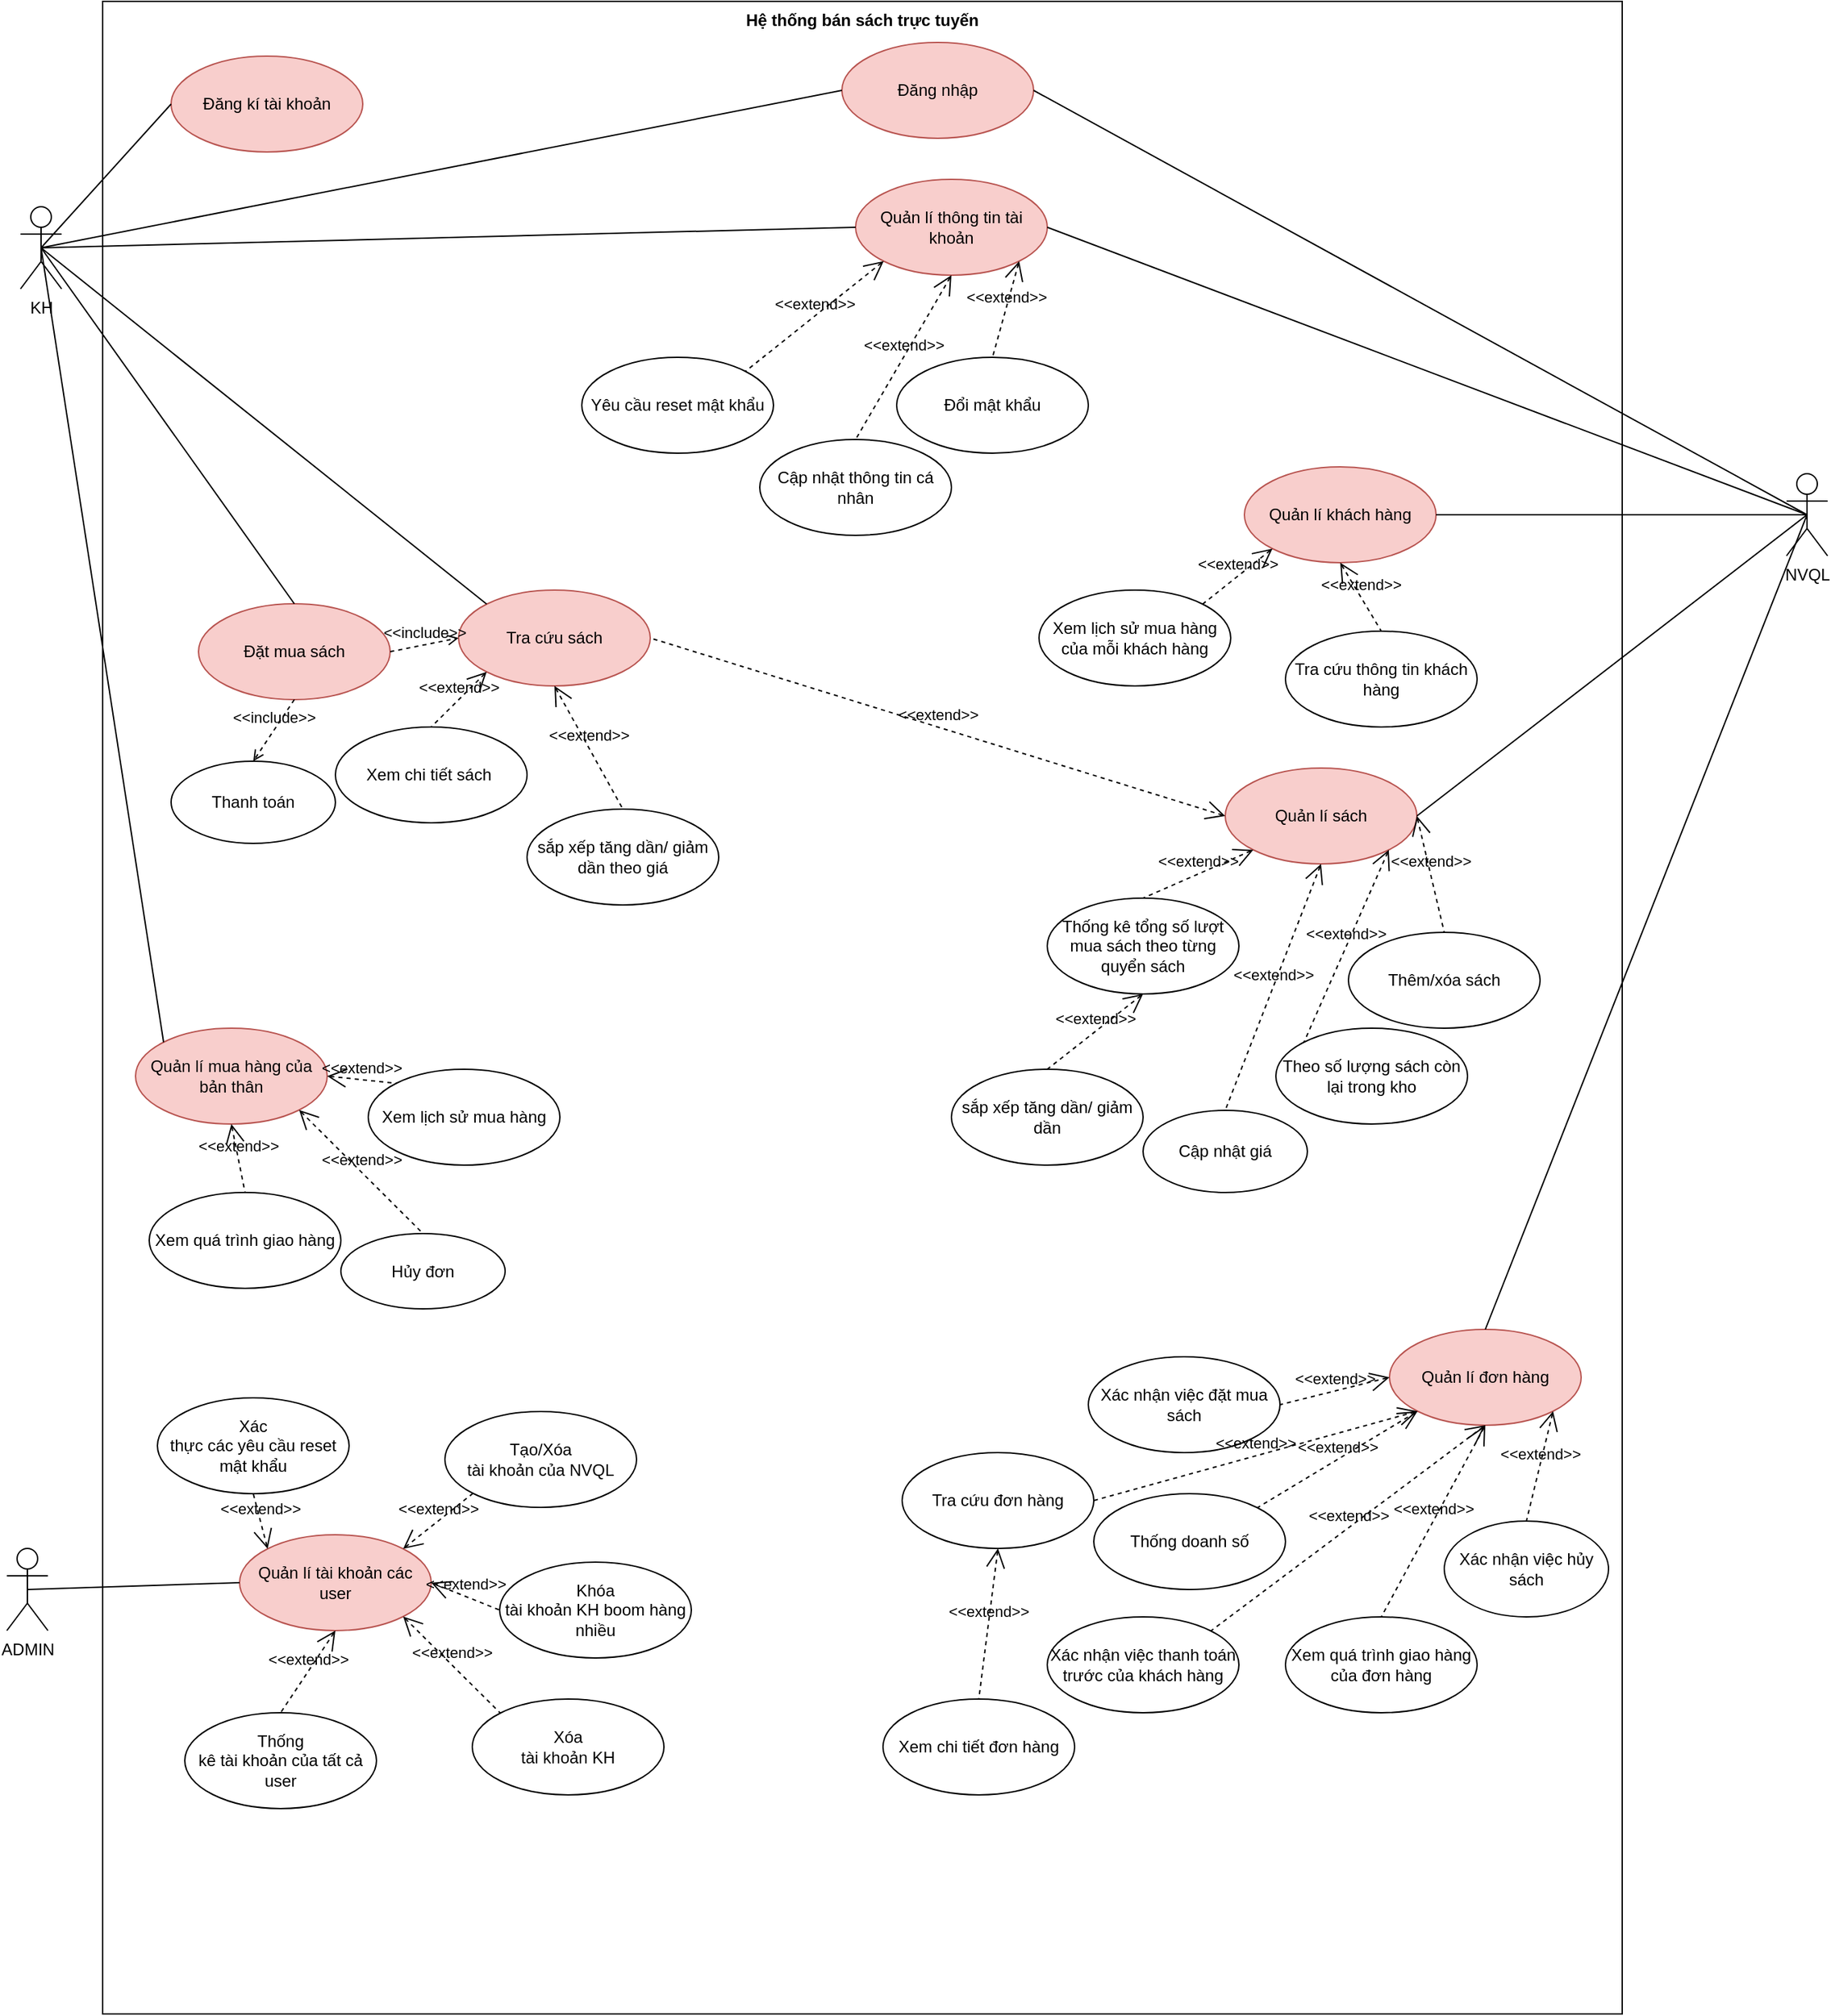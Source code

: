 <mxfile version="23.1.7" type="github">
  <diagram name="Page-1" id="EhLLT6dHYAEqXuqQujCk">
    <mxGraphModel dx="1908" dy="936" grid="1" gridSize="10" guides="1" tooltips="1" connect="1" arrows="1" fold="1" page="1" pageScale="1" pageWidth="827" pageHeight="1169" math="0" shadow="0">
      <root>
        <mxCell id="0" />
        <mxCell id="1" parent="0" />
        <mxCell id="Z5DyB3FjiVpRQUJN3C2g-1" value="Hệ thống bán sách trực tuyến" style="shape=rect;html=1;verticalAlign=top;fontStyle=1;whiteSpace=wrap;align=center;" vertex="1" parent="1">
          <mxGeometry x="80" width="1110" height="1470" as="geometry" />
        </mxCell>
        <mxCell id="Z5DyB3FjiVpRQUJN3C2g-2" value="KH" style="shape=umlActor;html=1;verticalLabelPosition=bottom;verticalAlign=top;align=center;" vertex="1" parent="1">
          <mxGeometry x="20" y="150" width="30" height="60" as="geometry" />
        </mxCell>
        <mxCell id="Z5DyB3FjiVpRQUJN3C2g-4" value="Đăng nhập" style="ellipse;whiteSpace=wrap;html=1;fillColor=#f8cecc;strokeColor=#b85450;" vertex="1" parent="1">
          <mxGeometry x="620" y="30" width="140" height="70" as="geometry" />
        </mxCell>
        <mxCell id="Z5DyB3FjiVpRQUJN3C2g-5" value="Đăng kí tài khoản" style="ellipse;whiteSpace=wrap;html=1;fillColor=#f8cecc;strokeColor=#b85450;" vertex="1" parent="1">
          <mxGeometry x="130" y="40" width="140" height="70" as="geometry" />
        </mxCell>
        <mxCell id="Z5DyB3FjiVpRQUJN3C2g-6" value="Quản lí thông tin tài khoản" style="ellipse;whiteSpace=wrap;html=1;fillColor=#f8cecc;strokeColor=#b85450;" vertex="1" parent="1">
          <mxGeometry x="630" y="130" width="140" height="70" as="geometry" />
        </mxCell>
        <mxCell id="Z5DyB3FjiVpRQUJN3C2g-7" value="Đổi mật khẩu" style="ellipse;whiteSpace=wrap;html=1;" vertex="1" parent="1">
          <mxGeometry x="660" y="260" width="140" height="70" as="geometry" />
        </mxCell>
        <mxCell id="Z5DyB3FjiVpRQUJN3C2g-8" value="Yêu cầu reset mật khẩu" style="ellipse;whiteSpace=wrap;html=1;" vertex="1" parent="1">
          <mxGeometry x="430" y="260" width="140" height="70" as="geometry" />
        </mxCell>
        <mxCell id="Z5DyB3FjiVpRQUJN3C2g-9" value="Cập nhật thông tin cá nhân" style="ellipse;whiteSpace=wrap;html=1;" vertex="1" parent="1">
          <mxGeometry x="560" y="320" width="140" height="70" as="geometry" />
        </mxCell>
        <mxCell id="Z5DyB3FjiVpRQUJN3C2g-13" value="Đặt mua sách" style="ellipse;whiteSpace=wrap;html=1;fillColor=#f8cecc;strokeColor=#b85450;" vertex="1" parent="1">
          <mxGeometry x="150" y="440" width="140" height="70" as="geometry" />
        </mxCell>
        <mxCell id="Z5DyB3FjiVpRQUJN3C2g-14" value="Tra cứu sách" style="ellipse;whiteSpace=wrap;html=1;fillColor=#f8cecc;strokeColor=#b85450;" vertex="1" parent="1">
          <mxGeometry x="340" y="430" width="140" height="70" as="geometry" />
        </mxCell>
        <mxCell id="Z5DyB3FjiVpRQUJN3C2g-15" value="Xem chi tiết sách&amp;nbsp;" style="ellipse;whiteSpace=wrap;html=1;" vertex="1" parent="1">
          <mxGeometry x="250" y="530" width="140" height="70" as="geometry" />
        </mxCell>
        <mxCell id="Z5DyB3FjiVpRQUJN3C2g-16" value="Thanh toán" style="ellipse;whiteSpace=wrap;html=1;" vertex="1" parent="1">
          <mxGeometry x="130" y="555" width="120" height="60" as="geometry" />
        </mxCell>
        <mxCell id="Z5DyB3FjiVpRQUJN3C2g-17" value="" style="edgeStyle=none;html=1;endArrow=none;verticalAlign=bottom;rounded=0;exitX=0.5;exitY=0.5;exitDx=0;exitDy=0;exitPerimeter=0;entryX=0;entryY=0.5;entryDx=0;entryDy=0;" edge="1" parent="1" source="Z5DyB3FjiVpRQUJN3C2g-2" target="Z5DyB3FjiVpRQUJN3C2g-5">
          <mxGeometry width="160" relative="1" as="geometry">
            <mxPoint x="380" y="260" as="sourcePoint" />
            <mxPoint x="540" y="260" as="targetPoint" />
          </mxGeometry>
        </mxCell>
        <mxCell id="Z5DyB3FjiVpRQUJN3C2g-18" value="" style="edgeStyle=none;html=1;endArrow=none;verticalAlign=bottom;rounded=0;exitX=0.5;exitY=0.5;exitDx=0;exitDy=0;exitPerimeter=0;entryX=0;entryY=0.5;entryDx=0;entryDy=0;" edge="1" parent="1" source="Z5DyB3FjiVpRQUJN3C2g-2" target="Z5DyB3FjiVpRQUJN3C2g-4">
          <mxGeometry width="160" relative="1" as="geometry">
            <mxPoint x="45" y="190" as="sourcePoint" />
            <mxPoint x="140" y="85" as="targetPoint" />
          </mxGeometry>
        </mxCell>
        <mxCell id="Z5DyB3FjiVpRQUJN3C2g-19" value="" style="edgeStyle=none;html=1;endArrow=none;verticalAlign=bottom;rounded=0;exitX=0.5;exitY=0.5;exitDx=0;exitDy=0;exitPerimeter=0;entryX=0;entryY=0.5;entryDx=0;entryDy=0;" edge="1" parent="1" source="Z5DyB3FjiVpRQUJN3C2g-2" target="Z5DyB3FjiVpRQUJN3C2g-6">
          <mxGeometry width="160" relative="1" as="geometry">
            <mxPoint x="45" y="190" as="sourcePoint" />
            <mxPoint x="340" y="135" as="targetPoint" />
          </mxGeometry>
        </mxCell>
        <mxCell id="Z5DyB3FjiVpRQUJN3C2g-20" value="" style="edgeStyle=none;html=1;endArrow=none;verticalAlign=bottom;rounded=0;exitX=0.5;exitY=0.5;exitDx=0;exitDy=0;exitPerimeter=0;entryX=0;entryY=0;entryDx=0;entryDy=0;" edge="1" parent="1" source="Z5DyB3FjiVpRQUJN3C2g-2" target="Z5DyB3FjiVpRQUJN3C2g-14">
          <mxGeometry width="160" relative="1" as="geometry">
            <mxPoint x="380" y="360" as="sourcePoint" />
            <mxPoint x="540" y="360" as="targetPoint" />
          </mxGeometry>
        </mxCell>
        <mxCell id="Z5DyB3FjiVpRQUJN3C2g-21" value="" style="edgeStyle=none;html=1;endArrow=none;verticalAlign=bottom;rounded=0;entryX=0.5;entryY=0;entryDx=0;entryDy=0;exitX=0.5;exitY=0.5;exitDx=0;exitDy=0;exitPerimeter=0;" edge="1" parent="1" source="Z5DyB3FjiVpRQUJN3C2g-2" target="Z5DyB3FjiVpRQUJN3C2g-13">
          <mxGeometry width="160" relative="1" as="geometry">
            <mxPoint x="40" y="180" as="sourcePoint" />
            <mxPoint x="331" y="430" as="targetPoint" />
          </mxGeometry>
        </mxCell>
        <mxCell id="Z5DyB3FjiVpRQUJN3C2g-22" value="&amp;lt;&amp;lt;include&amp;gt;&amp;gt;" style="edgeStyle=none;html=1;endArrow=open;verticalAlign=bottom;dashed=1;labelBackgroundColor=none;rounded=0;exitX=1;exitY=0.5;exitDx=0;exitDy=0;entryX=0;entryY=0.5;entryDx=0;entryDy=0;" edge="1" parent="1" source="Z5DyB3FjiVpRQUJN3C2g-13" target="Z5DyB3FjiVpRQUJN3C2g-14">
          <mxGeometry width="160" relative="1" as="geometry">
            <mxPoint x="380" y="460" as="sourcePoint" />
            <mxPoint x="540" y="460" as="targetPoint" />
          </mxGeometry>
        </mxCell>
        <mxCell id="Z5DyB3FjiVpRQUJN3C2g-23" value="&amp;lt;&amp;lt;include&amp;gt;&amp;gt;" style="edgeStyle=none;html=1;endArrow=open;verticalAlign=bottom;dashed=1;labelBackgroundColor=none;rounded=0;exitX=0.5;exitY=1;exitDx=0;exitDy=0;entryX=0.5;entryY=0;entryDx=0;entryDy=0;" edge="1" parent="1" source="Z5DyB3FjiVpRQUJN3C2g-13" target="Z5DyB3FjiVpRQUJN3C2g-16">
          <mxGeometry width="160" relative="1" as="geometry">
            <mxPoint x="300" y="485" as="sourcePoint" />
            <mxPoint x="331" y="480" as="targetPoint" />
          </mxGeometry>
        </mxCell>
        <mxCell id="Z5DyB3FjiVpRQUJN3C2g-24" value="&amp;lt;&amp;lt;extend&amp;gt;&amp;gt;" style="edgeStyle=none;html=1;startArrow=open;endArrow=none;startSize=12;verticalAlign=bottom;dashed=1;labelBackgroundColor=none;rounded=0;exitX=0;exitY=1;exitDx=0;exitDy=0;entryX=0.5;entryY=0;entryDx=0;entryDy=0;" edge="1" parent="1" source="Z5DyB3FjiVpRQUJN3C2g-14" target="Z5DyB3FjiVpRQUJN3C2g-15">
          <mxGeometry width="160" relative="1" as="geometry">
            <mxPoint x="380" y="460" as="sourcePoint" />
            <mxPoint x="540" y="460" as="targetPoint" />
          </mxGeometry>
        </mxCell>
        <mxCell id="Z5DyB3FjiVpRQUJN3C2g-25" value="&amp;lt;&amp;lt;extend&amp;gt;&amp;gt;" style="edgeStyle=none;html=1;startArrow=open;endArrow=none;startSize=12;verticalAlign=bottom;dashed=1;labelBackgroundColor=none;rounded=0;exitX=0;exitY=1;exitDx=0;exitDy=0;entryX=1;entryY=0;entryDx=0;entryDy=0;" edge="1" parent="1" source="Z5DyB3FjiVpRQUJN3C2g-6" target="Z5DyB3FjiVpRQUJN3C2g-8">
          <mxGeometry width="160" relative="1" as="geometry">
            <mxPoint x="610" y="350" as="sourcePoint" />
            <mxPoint x="770" y="350" as="targetPoint" />
          </mxGeometry>
        </mxCell>
        <mxCell id="Z5DyB3FjiVpRQUJN3C2g-26" value="&amp;lt;&amp;lt;extend&amp;gt;&amp;gt;" style="edgeStyle=none;html=1;startArrow=open;endArrow=none;startSize=12;verticalAlign=bottom;dashed=1;labelBackgroundColor=none;rounded=0;exitX=0.5;exitY=1;exitDx=0;exitDy=0;entryX=0.5;entryY=0;entryDx=0;entryDy=0;" edge="1" parent="1" source="Z5DyB3FjiVpRQUJN3C2g-6" target="Z5DyB3FjiVpRQUJN3C2g-9">
          <mxGeometry width="160" relative="1" as="geometry">
            <mxPoint x="591" y="250" as="sourcePoint" />
            <mxPoint x="579" y="270" as="targetPoint" />
          </mxGeometry>
        </mxCell>
        <mxCell id="Z5DyB3FjiVpRQUJN3C2g-27" value="&amp;lt;&amp;lt;extend&amp;gt;&amp;gt;" style="edgeStyle=none;html=1;startArrow=open;endArrow=none;startSize=12;verticalAlign=bottom;dashed=1;labelBackgroundColor=none;rounded=0;exitX=1;exitY=1;exitDx=0;exitDy=0;entryX=0.5;entryY=0;entryDx=0;entryDy=0;" edge="1" parent="1" source="Z5DyB3FjiVpRQUJN3C2g-6" target="Z5DyB3FjiVpRQUJN3C2g-7">
          <mxGeometry width="160" relative="1" as="geometry">
            <mxPoint x="640" y="260" as="sourcePoint" />
            <mxPoint x="640" y="330" as="targetPoint" />
          </mxGeometry>
        </mxCell>
        <mxCell id="Z5DyB3FjiVpRQUJN3C2g-28" value="Quản lí mua hàng của bản thân" style="ellipse;whiteSpace=wrap;html=1;fillColor=#f8cecc;strokeColor=#b85450;" vertex="1" parent="1">
          <mxGeometry x="104" y="750" width="140" height="70" as="geometry" />
        </mxCell>
        <mxCell id="Z5DyB3FjiVpRQUJN3C2g-29" value="Xem lịch sử mua hàng" style="ellipse;whiteSpace=wrap;html=1;" vertex="1" parent="1">
          <mxGeometry x="274" y="780" width="140" height="70" as="geometry" />
        </mxCell>
        <mxCell id="Z5DyB3FjiVpRQUJN3C2g-30" value="Hủy đơn" style="ellipse;whiteSpace=wrap;html=1;" vertex="1" parent="1">
          <mxGeometry x="254" y="900" width="120" height="55" as="geometry" />
        </mxCell>
        <mxCell id="Z5DyB3FjiVpRQUJN3C2g-31" value="&amp;lt;&amp;lt;extend&amp;gt;&amp;gt;" style="edgeStyle=none;html=1;startArrow=open;endArrow=none;startSize=12;verticalAlign=bottom;dashed=1;labelBackgroundColor=none;rounded=0;exitX=1;exitY=1;exitDx=0;exitDy=0;entryX=0.5;entryY=0;entryDx=0;entryDy=0;" edge="1" parent="1" source="Z5DyB3FjiVpRQUJN3C2g-28" target="Z5DyB3FjiVpRQUJN3C2g-30">
          <mxGeometry width="160" relative="1" as="geometry">
            <mxPoint x="394" y="780" as="sourcePoint" />
            <mxPoint x="554" y="780" as="targetPoint" />
          </mxGeometry>
        </mxCell>
        <mxCell id="Z5DyB3FjiVpRQUJN3C2g-32" value="Xem quá trình giao hàng" style="ellipse;whiteSpace=wrap;html=1;" vertex="1" parent="1">
          <mxGeometry x="114" y="870" width="140" height="70" as="geometry" />
        </mxCell>
        <mxCell id="Z5DyB3FjiVpRQUJN3C2g-33" value="" style="edgeStyle=none;html=1;endArrow=none;verticalAlign=bottom;rounded=0;exitX=0.5;exitY=0.5;exitDx=0;exitDy=0;exitPerimeter=0;entryX=0;entryY=0;entryDx=0;entryDy=0;" edge="1" parent="1" source="Z5DyB3FjiVpRQUJN3C2g-2" target="Z5DyB3FjiVpRQUJN3C2g-28">
          <mxGeometry width="160" relative="1" as="geometry">
            <mxPoint x="380" y="460" as="sourcePoint" />
            <mxPoint x="540" y="460" as="targetPoint" />
          </mxGeometry>
        </mxCell>
        <mxCell id="Z5DyB3FjiVpRQUJN3C2g-34" value="&amp;lt;&amp;lt;extend&amp;gt;&amp;gt;" style="edgeStyle=none;html=1;startArrow=open;endArrow=none;startSize=12;verticalAlign=bottom;dashed=1;labelBackgroundColor=none;rounded=0;exitX=1;exitY=0.5;exitDx=0;exitDy=0;entryX=0;entryY=0;entryDx=0;entryDy=0;" edge="1" parent="1" source="Z5DyB3FjiVpRQUJN3C2g-28" target="Z5DyB3FjiVpRQUJN3C2g-29">
          <mxGeometry width="160" relative="1" as="geometry">
            <mxPoint x="394" y="790" as="sourcePoint" />
            <mxPoint x="554" y="790" as="targetPoint" />
          </mxGeometry>
        </mxCell>
        <mxCell id="Z5DyB3FjiVpRQUJN3C2g-35" value="&amp;lt;&amp;lt;extend&amp;gt;&amp;gt;" style="edgeStyle=none;html=1;startArrow=open;endArrow=none;startSize=12;verticalAlign=bottom;dashed=1;labelBackgroundColor=none;rounded=0;exitX=0.5;exitY=1;exitDx=0;exitDy=0;entryX=0.5;entryY=0;entryDx=0;entryDy=0;" edge="1" parent="1" source="Z5DyB3FjiVpRQUJN3C2g-28" target="Z5DyB3FjiVpRQUJN3C2g-32">
          <mxGeometry width="160" relative="1" as="geometry">
            <mxPoint x="394" y="790" as="sourcePoint" />
            <mxPoint x="554" y="790" as="targetPoint" />
          </mxGeometry>
        </mxCell>
        <mxCell id="Z5DyB3FjiVpRQUJN3C2g-36" value="NVQL" style="shape=umlActor;html=1;verticalLabelPosition=bottom;verticalAlign=top;align=center;" vertex="1" parent="1">
          <mxGeometry x="1310" y="345" width="30" height="60" as="geometry" />
        </mxCell>
        <mxCell id="Z5DyB3FjiVpRQUJN3C2g-37" value="" style="edgeStyle=none;html=1;endArrow=none;verticalAlign=bottom;rounded=0;exitX=1;exitY=0.5;exitDx=0;exitDy=0;entryX=0.5;entryY=0.5;entryDx=0;entryDy=0;entryPerimeter=0;" edge="1" parent="1" source="Z5DyB3FjiVpRQUJN3C2g-4" target="Z5DyB3FjiVpRQUJN3C2g-36">
          <mxGeometry width="160" relative="1" as="geometry">
            <mxPoint x="620" y="280" as="sourcePoint" />
            <mxPoint x="780" y="280" as="targetPoint" />
          </mxGeometry>
        </mxCell>
        <mxCell id="Z5DyB3FjiVpRQUJN3C2g-38" value="Quản lí khách hàng" style="ellipse;whiteSpace=wrap;html=1;fillColor=#f8cecc;strokeColor=#b85450;" vertex="1" parent="1">
          <mxGeometry x="914" y="340" width="140" height="70" as="geometry" />
        </mxCell>
        <mxCell id="Z5DyB3FjiVpRQUJN3C2g-39" value="Quản lí sách" style="ellipse;whiteSpace=wrap;html=1;fillColor=#f8cecc;strokeColor=#b85450;" vertex="1" parent="1">
          <mxGeometry x="900" y="560" width="140" height="70" as="geometry" />
        </mxCell>
        <mxCell id="Z5DyB3FjiVpRQUJN3C2g-40" value="Quản lí đơn hàng" style="ellipse;whiteSpace=wrap;html=1;fillColor=#f8cecc;strokeColor=#b85450;" vertex="1" parent="1">
          <mxGeometry x="1020" y="970" width="140" height="70" as="geometry" />
        </mxCell>
        <mxCell id="Z5DyB3FjiVpRQUJN3C2g-41" value="" style="edgeStyle=none;html=1;endArrow=none;verticalAlign=bottom;rounded=0;exitX=1;exitY=0.5;exitDx=0;exitDy=0;entryX=0.5;entryY=0.5;entryDx=0;entryDy=0;entryPerimeter=0;" edge="1" parent="1" source="Z5DyB3FjiVpRQUJN3C2g-6" target="Z5DyB3FjiVpRQUJN3C2g-36">
          <mxGeometry width="160" relative="1" as="geometry">
            <mxPoint x="640" y="290" as="sourcePoint" />
            <mxPoint x="800" y="290" as="targetPoint" />
          </mxGeometry>
        </mxCell>
        <mxCell id="Z5DyB3FjiVpRQUJN3C2g-43" value="Tra cứu thông tin khách hàng" style="ellipse;whiteSpace=wrap;html=1;" vertex="1" parent="1">
          <mxGeometry x="944" y="460" width="140" height="70" as="geometry" />
        </mxCell>
        <mxCell id="Z5DyB3FjiVpRQUJN3C2g-44" value="Xem lịch sử mua hàng của mỗi khách hàng" style="ellipse;whiteSpace=wrap;html=1;" vertex="1" parent="1">
          <mxGeometry x="764" y="430" width="140" height="70" as="geometry" />
        </mxCell>
        <mxCell id="Z5DyB3FjiVpRQUJN3C2g-45" value="Thống kê tổng số lượt mua sách theo từng quyển sách" style="ellipse;whiteSpace=wrap;html=1;" vertex="1" parent="1">
          <mxGeometry x="770" y="655" width="140" height="70" as="geometry" />
        </mxCell>
        <mxCell id="Z5DyB3FjiVpRQUJN3C2g-46" value="sắp xếp tăng dần/ giảm dần" style="ellipse;whiteSpace=wrap;html=1;" vertex="1" parent="1">
          <mxGeometry x="700" y="780" width="140" height="70" as="geometry" />
        </mxCell>
        <mxCell id="Z5DyB3FjiVpRQUJN3C2g-47" value="sắp xếp tăng dần/ giảm dần theo giá" style="ellipse;whiteSpace=wrap;html=1;" vertex="1" parent="1">
          <mxGeometry x="390" y="590" width="140" height="70" as="geometry" />
        </mxCell>
        <mxCell id="Z5DyB3FjiVpRQUJN3C2g-48" value="Thêm/xóa sách" style="ellipse;whiteSpace=wrap;html=1;" vertex="1" parent="1">
          <mxGeometry x="990" y="680" width="140" height="70" as="geometry" />
        </mxCell>
        <mxCell id="Z5DyB3FjiVpRQUJN3C2g-49" value="Theo số lượng sách còn lại trong kho" style="ellipse;whiteSpace=wrap;html=1;" vertex="1" parent="1">
          <mxGeometry x="937" y="750" width="140" height="70" as="geometry" />
        </mxCell>
        <mxCell id="Z5DyB3FjiVpRQUJN3C2g-50" value="Cập nhật giá" style="ellipse;whiteSpace=wrap;html=1;" vertex="1" parent="1">
          <mxGeometry x="840" y="810" width="120" height="60" as="geometry" />
        </mxCell>
        <mxCell id="Z5DyB3FjiVpRQUJN3C2g-51" value="Xác nhận việc đặt mua sách" style="ellipse;whiteSpace=wrap;html=1;" vertex="1" parent="1">
          <mxGeometry x="800" y="990" width="140" height="70" as="geometry" />
        </mxCell>
        <mxCell id="Z5DyB3FjiVpRQUJN3C2g-52" value="Xác nhận việc hủy sách" style="ellipse;whiteSpace=wrap;html=1;" vertex="1" parent="1">
          <mxGeometry x="1060" y="1110" width="120" height="70" as="geometry" />
        </mxCell>
        <mxCell id="Z5DyB3FjiVpRQUJN3C2g-53" value="Xem quá trình giao hàng của đơn hàng" style="ellipse;whiteSpace=wrap;html=1;" vertex="1" parent="1">
          <mxGeometry x="944" y="1180" width="140" height="70" as="geometry" />
        </mxCell>
        <mxCell id="Z5DyB3FjiVpRQUJN3C2g-54" value="Xác nhận việc thanh toán trước của khách hàng" style="ellipse;whiteSpace=wrap;html=1;" vertex="1" parent="1">
          <mxGeometry x="770" y="1180" width="140" height="70" as="geometry" />
        </mxCell>
        <mxCell id="Z5DyB3FjiVpRQUJN3C2g-55" value="Thống doanh số" style="ellipse;whiteSpace=wrap;html=1;" vertex="1" parent="1">
          <mxGeometry x="804" y="1090" width="140" height="70" as="geometry" />
        </mxCell>
        <mxCell id="Z5DyB3FjiVpRQUJN3C2g-56" value="Xem chi tiết đơn hàng" style="ellipse;whiteSpace=wrap;html=1;" vertex="1" parent="1">
          <mxGeometry x="650" y="1240" width="140" height="70" as="geometry" />
        </mxCell>
        <mxCell id="Z5DyB3FjiVpRQUJN3C2g-57" value="Tra cứu đơn hàng" style="ellipse;whiteSpace=wrap;html=1;" vertex="1" parent="1">
          <mxGeometry x="664" y="1060" width="140" height="70" as="geometry" />
        </mxCell>
        <mxCell id="Z5DyB3FjiVpRQUJN3C2g-58" value="&amp;lt;&amp;lt;extend&amp;gt;&amp;gt;" style="edgeStyle=none;html=1;startArrow=open;endArrow=none;startSize=12;verticalAlign=bottom;dashed=1;labelBackgroundColor=none;rounded=0;exitX=0;exitY=1;exitDx=0;exitDy=0;entryX=1;entryY=0;entryDx=0;entryDy=0;" edge="1" parent="1" source="Z5DyB3FjiVpRQUJN3C2g-38" target="Z5DyB3FjiVpRQUJN3C2g-44">
          <mxGeometry width="160" relative="1" as="geometry">
            <mxPoint x="844" y="460" as="sourcePoint" />
            <mxPoint x="1004" y="460" as="targetPoint" />
          </mxGeometry>
        </mxCell>
        <mxCell id="Z5DyB3FjiVpRQUJN3C2g-59" value="&amp;lt;&amp;lt;extend&amp;gt;&amp;gt;" style="edgeStyle=none;html=1;startArrow=open;endArrow=none;startSize=12;verticalAlign=bottom;dashed=1;labelBackgroundColor=none;rounded=0;exitX=0.5;exitY=1;exitDx=0;exitDy=0;entryX=0.5;entryY=0;entryDx=0;entryDy=0;" edge="1" parent="1" source="Z5DyB3FjiVpRQUJN3C2g-38" target="Z5DyB3FjiVpRQUJN3C2g-43">
          <mxGeometry width="160" relative="1" as="geometry">
            <mxPoint x="921" y="449" as="sourcePoint" />
            <mxPoint x="824" y="501" as="targetPoint" />
          </mxGeometry>
        </mxCell>
        <mxCell id="Z5DyB3FjiVpRQUJN3C2g-60" value="&amp;lt;&amp;lt;extend&amp;gt;&amp;gt;" style="edgeStyle=none;html=1;startArrow=open;endArrow=none;startSize=12;verticalAlign=bottom;dashed=1;labelBackgroundColor=none;rounded=0;exitX=0.5;exitY=1;exitDx=0;exitDy=0;entryX=0.5;entryY=0;entryDx=0;entryDy=0;" edge="1" parent="1" source="Z5DyB3FjiVpRQUJN3C2g-14" target="Z5DyB3FjiVpRQUJN3C2g-47">
          <mxGeometry x="-0.005" width="160" relative="1" as="geometry">
            <mxPoint x="640" y="670" as="sourcePoint" />
            <mxPoint x="510" y="520" as="targetPoint" />
            <mxPoint as="offset" />
          </mxGeometry>
        </mxCell>
        <mxCell id="Z5DyB3FjiVpRQUJN3C2g-61" value="&amp;lt;&amp;lt;extend&amp;gt;&amp;gt;" style="edgeStyle=none;html=1;startArrow=open;endArrow=none;startSize=12;verticalAlign=bottom;dashed=1;labelBackgroundColor=none;rounded=0;exitX=0;exitY=0.5;exitDx=0;exitDy=0;entryX=1;entryY=0.5;entryDx=0;entryDy=0;" edge="1" parent="1" source="Z5DyB3FjiVpRQUJN3C2g-39" target="Z5DyB3FjiVpRQUJN3C2g-14">
          <mxGeometry width="160" relative="1" as="geometry">
            <mxPoint x="370" y="499" as="sourcePoint" />
            <mxPoint x="330" y="540" as="targetPoint" />
          </mxGeometry>
        </mxCell>
        <mxCell id="Z5DyB3FjiVpRQUJN3C2g-62" value="&amp;lt;&amp;lt;extend&amp;gt;&amp;gt;" style="edgeStyle=none;html=1;startArrow=open;endArrow=none;startSize=12;verticalAlign=bottom;dashed=1;labelBackgroundColor=none;rounded=0;exitX=0;exitY=1;exitDx=0;exitDy=0;entryX=0.5;entryY=0;entryDx=0;entryDy=0;" edge="1" parent="1" source="Z5DyB3FjiVpRQUJN3C2g-39" target="Z5DyB3FjiVpRQUJN3C2g-45">
          <mxGeometry width="160" relative="1" as="geometry">
            <mxPoint x="900" y="625" as="sourcePoint" />
            <mxPoint x="740" y="585" as="targetPoint" />
          </mxGeometry>
        </mxCell>
        <mxCell id="Z5DyB3FjiVpRQUJN3C2g-63" value="&amp;lt;&amp;lt;extend&amp;gt;&amp;gt;" style="edgeStyle=none;html=1;startArrow=open;endArrow=none;startSize=12;verticalAlign=bottom;dashed=1;labelBackgroundColor=none;rounded=0;exitX=0.5;exitY=1;exitDx=0;exitDy=0;entryX=0.5;entryY=0;entryDx=0;entryDy=0;" edge="1" parent="1" source="Z5DyB3FjiVpRQUJN3C2g-45" target="Z5DyB3FjiVpRQUJN3C2g-46">
          <mxGeometry width="160" relative="1" as="geometry">
            <mxPoint x="920" y="649" as="sourcePoint" />
            <mxPoint x="890" y="680" as="targetPoint" />
          </mxGeometry>
        </mxCell>
        <mxCell id="Z5DyB3FjiVpRQUJN3C2g-64" value="&amp;lt;&amp;lt;extend&amp;gt;&amp;gt;" style="edgeStyle=none;html=1;startArrow=open;endArrow=none;startSize=12;verticalAlign=bottom;dashed=1;labelBackgroundColor=none;rounded=0;exitX=0.5;exitY=1;exitDx=0;exitDy=0;entryX=0.5;entryY=0;entryDx=0;entryDy=0;" edge="1" parent="1" source="Z5DyB3FjiVpRQUJN3C2g-39" target="Z5DyB3FjiVpRQUJN3C2g-50">
          <mxGeometry width="160" relative="1" as="geometry">
            <mxPoint x="920" y="649" as="sourcePoint" />
            <mxPoint x="880" y="690" as="targetPoint" />
          </mxGeometry>
        </mxCell>
        <mxCell id="Z5DyB3FjiVpRQUJN3C2g-65" value="&amp;lt;&amp;lt;extend&amp;gt;&amp;gt;" style="edgeStyle=none;html=1;startArrow=open;endArrow=none;startSize=12;verticalAlign=bottom;dashed=1;labelBackgroundColor=none;rounded=0;exitX=1;exitY=1;exitDx=0;exitDy=0;entryX=0;entryY=0;entryDx=0;entryDy=0;" edge="1" parent="1" source="Z5DyB3FjiVpRQUJN3C2g-39" target="Z5DyB3FjiVpRQUJN3C2g-49">
          <mxGeometry width="160" relative="1" as="geometry">
            <mxPoint x="970" y="660" as="sourcePoint" />
            <mxPoint x="950" y="815" as="targetPoint" />
          </mxGeometry>
        </mxCell>
        <mxCell id="Z5DyB3FjiVpRQUJN3C2g-66" value="&amp;lt;&amp;lt;extend&amp;gt;&amp;gt;" style="edgeStyle=none;html=1;startArrow=open;endArrow=none;startSize=12;verticalAlign=bottom;dashed=1;labelBackgroundColor=none;rounded=0;exitX=1;exitY=0.5;exitDx=0;exitDy=0;entryX=0.5;entryY=0;entryDx=0;entryDy=0;" edge="1" parent="1" source="Z5DyB3FjiVpRQUJN3C2g-39" target="Z5DyB3FjiVpRQUJN3C2g-48">
          <mxGeometry width="160" relative="1" as="geometry">
            <mxPoint x="970" y="660" as="sourcePoint" />
            <mxPoint x="950" y="815" as="targetPoint" />
          </mxGeometry>
        </mxCell>
        <mxCell id="Z5DyB3FjiVpRQUJN3C2g-67" value="&amp;lt;&amp;lt;extend&amp;gt;&amp;gt;" style="edgeStyle=none;html=1;startArrow=open;endArrow=none;startSize=12;verticalAlign=bottom;dashed=1;labelBackgroundColor=none;rounded=0;exitX=0;exitY=0.5;exitDx=0;exitDy=0;entryX=1;entryY=0.5;entryDx=0;entryDy=0;" edge="1" parent="1" source="Z5DyB3FjiVpRQUJN3C2g-40" target="Z5DyB3FjiVpRQUJN3C2g-51">
          <mxGeometry width="160" relative="1" as="geometry">
            <mxPoint x="980" y="740" as="sourcePoint" />
            <mxPoint x="910" y="920" as="targetPoint" />
          </mxGeometry>
        </mxCell>
        <mxCell id="Z5DyB3FjiVpRQUJN3C2g-68" value="&amp;lt;&amp;lt;extend&amp;gt;&amp;gt;" style="edgeStyle=none;html=1;startArrow=open;endArrow=none;startSize=12;verticalAlign=bottom;dashed=1;labelBackgroundColor=none;rounded=0;exitX=0;exitY=1;exitDx=0;exitDy=0;entryX=1;entryY=0.5;entryDx=0;entryDy=0;" edge="1" parent="1" source="Z5DyB3FjiVpRQUJN3C2g-40" target="Z5DyB3FjiVpRQUJN3C2g-57">
          <mxGeometry width="160" relative="1" as="geometry">
            <mxPoint x="1030" y="1015" as="sourcePoint" />
            <mxPoint x="950" y="1035" as="targetPoint" />
          </mxGeometry>
        </mxCell>
        <mxCell id="Z5DyB3FjiVpRQUJN3C2g-69" value="&amp;lt;&amp;lt;extend&amp;gt;&amp;gt;" style="edgeStyle=none;html=1;startArrow=open;endArrow=none;startSize=12;verticalAlign=bottom;dashed=1;labelBackgroundColor=none;rounded=0;exitX=1;exitY=1;exitDx=0;exitDy=0;entryX=0.5;entryY=0;entryDx=0;entryDy=0;" edge="1" parent="1" source="Z5DyB3FjiVpRQUJN3C2g-40" target="Z5DyB3FjiVpRQUJN3C2g-52">
          <mxGeometry width="160" relative="1" as="geometry">
            <mxPoint x="890" y="1020" as="sourcePoint" />
            <mxPoint x="1050" y="1020" as="targetPoint" />
          </mxGeometry>
        </mxCell>
        <mxCell id="Z5DyB3FjiVpRQUJN3C2g-70" value="&amp;lt;&amp;lt;extend&amp;gt;&amp;gt;" style="edgeStyle=none;html=1;startArrow=open;endArrow=none;startSize=12;verticalAlign=bottom;dashed=1;labelBackgroundColor=none;rounded=0;entryX=1;entryY=0;entryDx=0;entryDy=0;exitX=0;exitY=1;exitDx=0;exitDy=0;" edge="1" parent="1" source="Z5DyB3FjiVpRQUJN3C2g-40" target="Z5DyB3FjiVpRQUJN3C2g-55">
          <mxGeometry width="160" relative="1" as="geometry">
            <mxPoint x="890" y="1020" as="sourcePoint" />
            <mxPoint x="1050" y="1020" as="targetPoint" />
          </mxGeometry>
        </mxCell>
        <mxCell id="Z5DyB3FjiVpRQUJN3C2g-71" value="&amp;lt;&amp;lt;extend&amp;gt;&amp;gt;" style="edgeStyle=none;html=1;startArrow=open;endArrow=none;startSize=12;verticalAlign=bottom;dashed=1;labelBackgroundColor=none;rounded=0;entryX=1;entryY=0;entryDx=0;entryDy=0;exitX=0.5;exitY=1;exitDx=0;exitDy=0;" edge="1" parent="1" source="Z5DyB3FjiVpRQUJN3C2g-40" target="Z5DyB3FjiVpRQUJN3C2g-54">
          <mxGeometry width="160" relative="1" as="geometry">
            <mxPoint x="1050" y="1039" as="sourcePoint" />
            <mxPoint x="934" y="1111" as="targetPoint" />
          </mxGeometry>
        </mxCell>
        <mxCell id="Z5DyB3FjiVpRQUJN3C2g-72" value="&amp;lt;&amp;lt;extend&amp;gt;&amp;gt;" style="edgeStyle=none;html=1;startArrow=open;endArrow=none;startSize=12;verticalAlign=bottom;dashed=1;labelBackgroundColor=none;rounded=0;entryX=0.5;entryY=0;entryDx=0;entryDy=0;exitX=0.5;exitY=1;exitDx=0;exitDy=0;" edge="1" parent="1" source="Z5DyB3FjiVpRQUJN3C2g-40" target="Z5DyB3FjiVpRQUJN3C2g-53">
          <mxGeometry width="160" relative="1" as="geometry">
            <mxPoint x="1100" y="1050" as="sourcePoint" />
            <mxPoint x="900" y="1201" as="targetPoint" />
          </mxGeometry>
        </mxCell>
        <mxCell id="Z5DyB3FjiVpRQUJN3C2g-73" value="&amp;lt;&amp;lt;extend&amp;gt;&amp;gt;" style="edgeStyle=none;html=1;startArrow=open;endArrow=none;startSize=12;verticalAlign=bottom;dashed=1;labelBackgroundColor=none;rounded=0;entryX=0.5;entryY=0;entryDx=0;entryDy=0;exitX=0.5;exitY=1;exitDx=0;exitDy=0;" edge="1" parent="1" source="Z5DyB3FjiVpRQUJN3C2g-57" target="Z5DyB3FjiVpRQUJN3C2g-56">
          <mxGeometry width="160" relative="1" as="geometry">
            <mxPoint x="1100" y="1050" as="sourcePoint" />
            <mxPoint x="1024" y="1190" as="targetPoint" />
          </mxGeometry>
        </mxCell>
        <mxCell id="Z5DyB3FjiVpRQUJN3C2g-74" value="" style="edgeStyle=none;html=1;endArrow=none;verticalAlign=bottom;rounded=0;entryX=0.5;entryY=0.5;entryDx=0;entryDy=0;entryPerimeter=0;exitX=1;exitY=0.5;exitDx=0;exitDy=0;" edge="1" parent="1" source="Z5DyB3FjiVpRQUJN3C2g-38" target="Z5DyB3FjiVpRQUJN3C2g-36">
          <mxGeometry width="160" relative="1" as="geometry">
            <mxPoint x="490" y="360" as="sourcePoint" />
            <mxPoint x="650" y="360" as="targetPoint" />
          </mxGeometry>
        </mxCell>
        <mxCell id="Z5DyB3FjiVpRQUJN3C2g-75" value="" style="edgeStyle=none;html=1;endArrow=none;verticalAlign=bottom;rounded=0;entryX=0.5;entryY=0.5;entryDx=0;entryDy=0;entryPerimeter=0;exitX=1;exitY=0.5;exitDx=0;exitDy=0;" edge="1" parent="1" source="Z5DyB3FjiVpRQUJN3C2g-39" target="Z5DyB3FjiVpRQUJN3C2g-36">
          <mxGeometry width="160" relative="1" as="geometry">
            <mxPoint x="860" y="305" as="sourcePoint" />
            <mxPoint x="1185" y="420" as="targetPoint" />
          </mxGeometry>
        </mxCell>
        <mxCell id="Z5DyB3FjiVpRQUJN3C2g-76" value="" style="edgeStyle=none;html=1;endArrow=none;verticalAlign=bottom;rounded=0;entryX=0.5;entryY=0.5;entryDx=0;entryDy=0;entryPerimeter=0;exitX=0.5;exitY=0;exitDx=0;exitDy=0;" edge="1" parent="1" source="Z5DyB3FjiVpRQUJN3C2g-40" target="Z5DyB3FjiVpRQUJN3C2g-36">
          <mxGeometry width="160" relative="1" as="geometry">
            <mxPoint x="800" y="495" as="sourcePoint" />
            <mxPoint x="1185" y="420" as="targetPoint" />
          </mxGeometry>
        </mxCell>
        <mxCell id="Z5DyB3FjiVpRQUJN3C2g-77" value="Quản lí tài khoản các user" style="ellipse;whiteSpace=wrap;html=1;fillColor=#f8cecc;strokeColor=#b85450;" vertex="1" parent="1">
          <mxGeometry x="180" y="1120" width="140" height="70" as="geometry" />
        </mxCell>
        <mxCell id="Z5DyB3FjiVpRQUJN3C2g-78" value="Tạo/Xóa&lt;br/&gt;tài khoản của NVQL" style="ellipse;whiteSpace=wrap;html=1;" vertex="1" parent="1">
          <mxGeometry x="330" y="1030" width="140" height="70" as="geometry" />
        </mxCell>
        <mxCell id="Z5DyB3FjiVpRQUJN3C2g-79" value="Xóa&lt;br/&gt;tài khoản KH" style="ellipse;whiteSpace=wrap;html=1;" vertex="1" parent="1">
          <mxGeometry x="350" y="1240" width="140" height="70" as="geometry" />
        </mxCell>
        <mxCell id="Z5DyB3FjiVpRQUJN3C2g-80" value="Xác&lt;br/&gt;thực các yêu cầu reset mật khẩu" style="ellipse;whiteSpace=wrap;html=1;" vertex="1" parent="1">
          <mxGeometry x="120" y="1020" width="140" height="70" as="geometry" />
        </mxCell>
        <mxCell id="Z5DyB3FjiVpRQUJN3C2g-81" value="&amp;lt;&amp;lt;extend&amp;gt;&amp;gt;" style="edgeStyle=none;html=1;startArrow=open;endArrow=none;startSize=12;verticalAlign=bottom;dashed=1;labelBackgroundColor=none;rounded=0;exitX=1;exitY=0;exitDx=0;exitDy=0;entryX=0;entryY=1;entryDx=0;entryDy=0;" edge="1" parent="1" source="Z5DyB3FjiVpRQUJN3C2g-77" target="Z5DyB3FjiVpRQUJN3C2g-78">
          <mxGeometry width="160" relative="1" as="geometry">
            <mxPoint x="490" y="960" as="sourcePoint" />
            <mxPoint x="650" y="960" as="targetPoint" />
          </mxGeometry>
        </mxCell>
        <mxCell id="Z5DyB3FjiVpRQUJN3C2g-82" value="Thống&lt;br/&gt;kê tài khoản của tất cả user" style="ellipse;whiteSpace=wrap;html=1;" vertex="1" parent="1">
          <mxGeometry x="140" y="1250" width="140" height="70" as="geometry" />
        </mxCell>
        <mxCell id="Z5DyB3FjiVpRQUJN3C2g-83" value="Khóa&lt;br/&gt;tài khoản KH boom hàng nhiều" style="ellipse;whiteSpace=wrap;html=1;" vertex="1" parent="1">
          <mxGeometry x="370" y="1140" width="140" height="70" as="geometry" />
        </mxCell>
        <mxCell id="Z5DyB3FjiVpRQUJN3C2g-85" value="&amp;lt;&amp;lt;extend&amp;gt;&amp;gt;" style="edgeStyle=none;html=1;startArrow=open;endArrow=none;startSize=12;verticalAlign=bottom;dashed=1;labelBackgroundColor=none;rounded=0;entryX=0.5;entryY=1;entryDx=0;entryDy=0;exitX=0;exitY=0;exitDx=0;exitDy=0;" edge="1" parent="1" source="Z5DyB3FjiVpRQUJN3C2g-77" target="Z5DyB3FjiVpRQUJN3C2g-80">
          <mxGeometry width="160" relative="1" as="geometry">
            <mxPoint x="490" y="1370" as="sourcePoint" />
            <mxPoint x="650" y="1370" as="targetPoint" />
          </mxGeometry>
        </mxCell>
        <mxCell id="Z5DyB3FjiVpRQUJN3C2g-86" value="&amp;lt;&amp;lt;extend&amp;gt;&amp;gt;" style="edgeStyle=none;html=1;startArrow=open;endArrow=none;startSize=12;verticalAlign=bottom;dashed=1;labelBackgroundColor=none;rounded=0;exitX=1;exitY=0.5;exitDx=0;exitDy=0;entryX=0;entryY=0.5;entryDx=0;entryDy=0;" edge="1" parent="1" source="Z5DyB3FjiVpRQUJN3C2g-77" target="Z5DyB3FjiVpRQUJN3C2g-83">
          <mxGeometry width="160" relative="1" as="geometry">
            <mxPoint x="490" y="1370" as="sourcePoint" />
            <mxPoint x="650" y="1370" as="targetPoint" />
          </mxGeometry>
        </mxCell>
        <mxCell id="Z5DyB3FjiVpRQUJN3C2g-87" value="&amp;lt;&amp;lt;extend&amp;gt;&amp;gt;" style="edgeStyle=none;html=1;startArrow=open;endArrow=none;startSize=12;verticalAlign=bottom;dashed=1;labelBackgroundColor=none;rounded=0;exitX=1;exitY=1;exitDx=0;exitDy=0;entryX=0;entryY=0;entryDx=0;entryDy=0;" edge="1" parent="1" source="Z5DyB3FjiVpRQUJN3C2g-77" target="Z5DyB3FjiVpRQUJN3C2g-79">
          <mxGeometry width="160" relative="1" as="geometry">
            <mxPoint x="330" y="1165" as="sourcePoint" />
            <mxPoint x="380" y="1185" as="targetPoint" />
          </mxGeometry>
        </mxCell>
        <mxCell id="Z5DyB3FjiVpRQUJN3C2g-88" value="&amp;lt;&amp;lt;extend&amp;gt;&amp;gt;" style="edgeStyle=none;html=1;startArrow=open;endArrow=none;startSize=12;verticalAlign=bottom;dashed=1;labelBackgroundColor=none;rounded=0;exitX=0.5;exitY=1;exitDx=0;exitDy=0;entryX=0.5;entryY=0;entryDx=0;entryDy=0;" edge="1" parent="1" source="Z5DyB3FjiVpRQUJN3C2g-77" target="Z5DyB3FjiVpRQUJN3C2g-82">
          <mxGeometry width="160" relative="1" as="geometry">
            <mxPoint x="310" y="1189" as="sourcePoint" />
            <mxPoint x="380" y="1261" as="targetPoint" />
          </mxGeometry>
        </mxCell>
        <mxCell id="Z5DyB3FjiVpRQUJN3C2g-89" value="ADMIN" style="shape=umlActor;html=1;verticalLabelPosition=bottom;verticalAlign=top;align=center;" vertex="1" parent="1">
          <mxGeometry x="10" y="1130" width="30" height="60" as="geometry" />
        </mxCell>
        <mxCell id="Z5DyB3FjiVpRQUJN3C2g-90" value="" style="edgeStyle=none;html=1;endArrow=none;verticalAlign=bottom;rounded=0;exitX=0.5;exitY=0.5;exitDx=0;exitDy=0;exitPerimeter=0;entryX=0;entryY=0.5;entryDx=0;entryDy=0;" edge="1" parent="1" source="Z5DyB3FjiVpRQUJN3C2g-89" target="Z5DyB3FjiVpRQUJN3C2g-77">
          <mxGeometry width="160" relative="1" as="geometry">
            <mxPoint x="490" y="1370" as="sourcePoint" />
            <mxPoint x="650" y="1370" as="targetPoint" />
          </mxGeometry>
        </mxCell>
      </root>
    </mxGraphModel>
  </diagram>
</mxfile>
